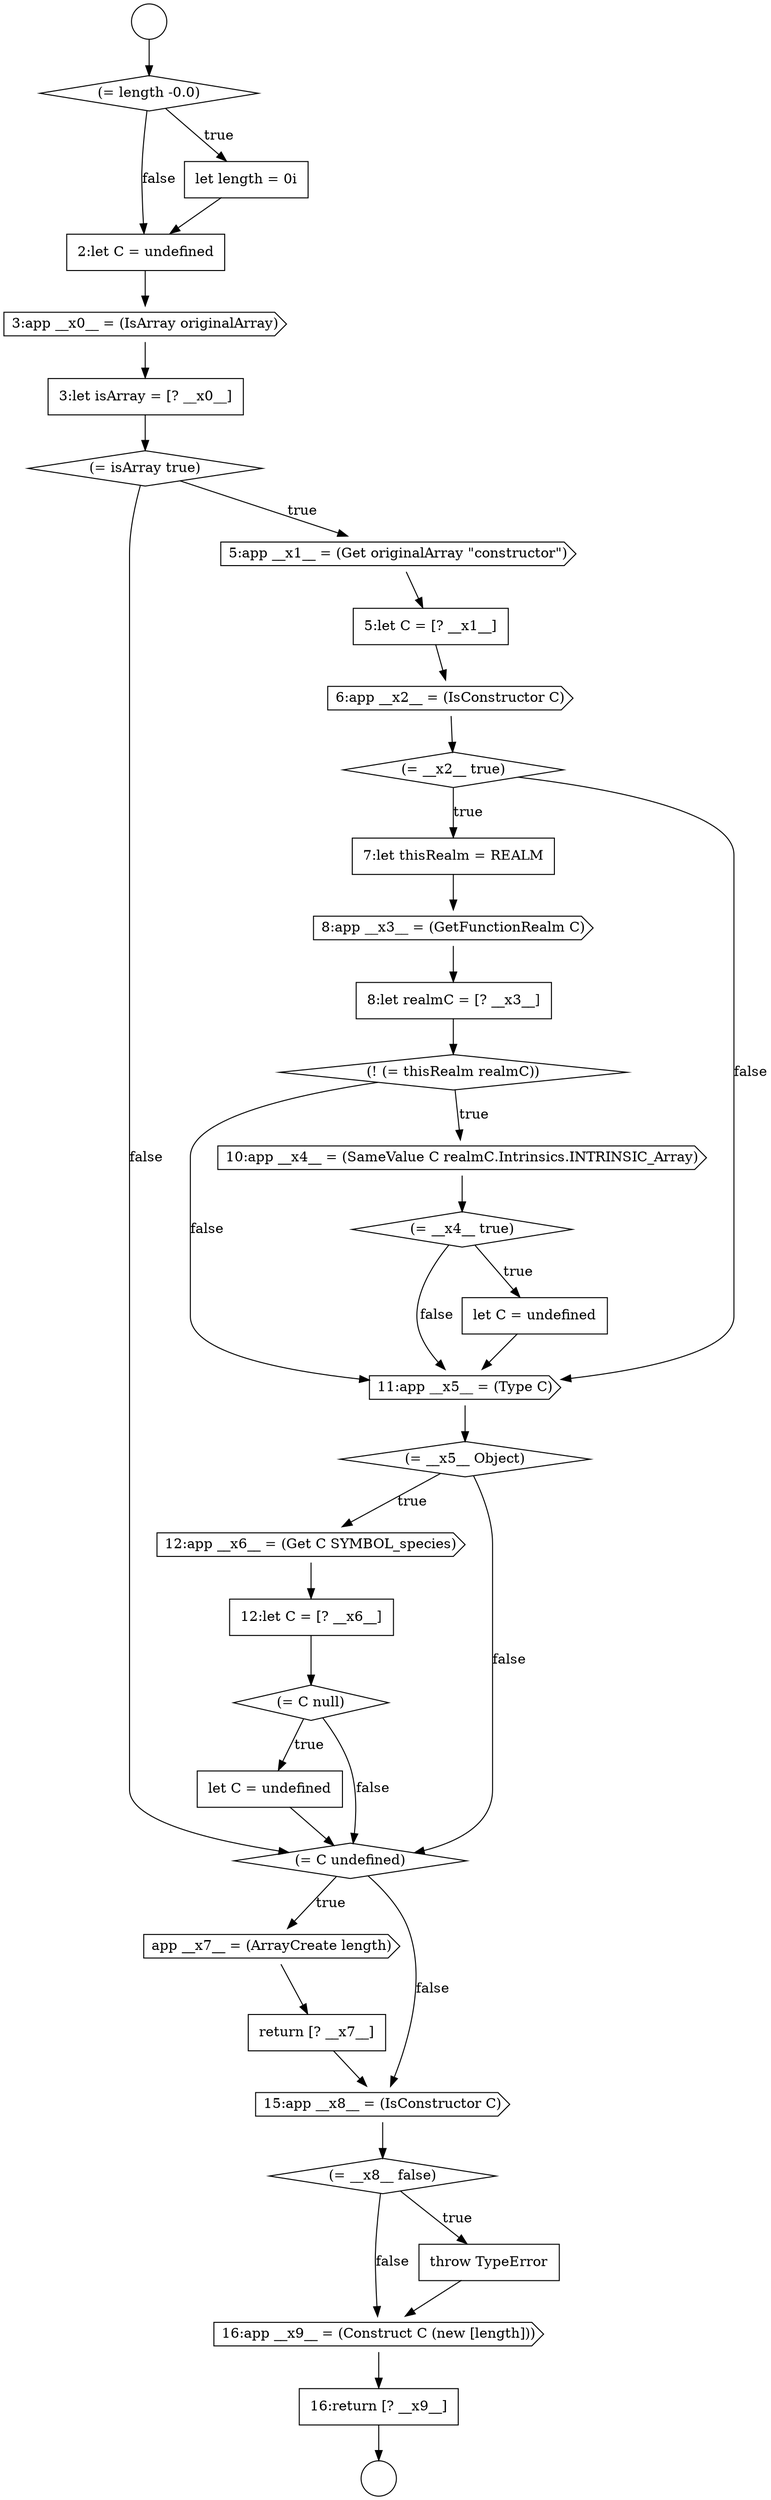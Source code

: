 digraph {
  node2131 [shape=none, margin=0, label=<<font color="black">
    <table border="0" cellborder="1" cellspacing="0" cellpadding="10">
      <tr><td align="left">5:let C = [? __x1__]</td></tr>
    </table>
  </font>> color="black" fillcolor="white" style=filled]
  node2136 [shape=none, margin=0, label=<<font color="black">
    <table border="0" cellborder="1" cellspacing="0" cellpadding="10">
      <tr><td align="left">8:let realmC = [? __x3__]</td></tr>
    </table>
  </font>> color="black" fillcolor="white" style=filled]
  node2126 [shape=none, margin=0, label=<<font color="black">
    <table border="0" cellborder="1" cellspacing="0" cellpadding="10">
      <tr><td align="left">2:let C = undefined</td></tr>
    </table>
  </font>> color="black" fillcolor="white" style=filled]
  node2122 [shape=circle label=" " color="black" fillcolor="white" style=filled]
  node2134 [shape=none, margin=0, label=<<font color="black">
    <table border="0" cellborder="1" cellspacing="0" cellpadding="10">
      <tr><td align="left">7:let thisRealm = REALM</td></tr>
    </table>
  </font>> color="black" fillcolor="white" style=filled]
  node2148 [shape=cds, label=<<font color="black">app __x7__ = (ArrayCreate length)</font>> color="black" fillcolor="white" style=filled]
  node2151 [shape=diamond, label=<<font color="black">(= __x8__ false)</font>> color="black" fillcolor="white" style=filled]
  node2129 [shape=diamond, label=<<font color="black">(= isArray true)</font>> color="black" fillcolor="white" style=filled]
  node2139 [shape=diamond, label=<<font color="black">(= __x4__ true)</font>> color="black" fillcolor="white" style=filled]
  node2124 [shape=diamond, label=<<font color="black">(= length -0.0)</font>> color="black" fillcolor="white" style=filled]
  node2143 [shape=cds, label=<<font color="black">12:app __x6__ = (Get C SYMBOL_species)</font>> color="black" fillcolor="white" style=filled]
  node2128 [shape=none, margin=0, label=<<font color="black">
    <table border="0" cellborder="1" cellspacing="0" cellpadding="10">
      <tr><td align="left">3:let isArray = [? __x0__]</td></tr>
    </table>
  </font>> color="black" fillcolor="white" style=filled]
  node2145 [shape=diamond, label=<<font color="black">(= C null)</font>> color="black" fillcolor="white" style=filled]
  node2141 [shape=cds, label=<<font color="black">11:app __x5__ = (Type C)</font>> color="black" fillcolor="white" style=filled]
  node2146 [shape=none, margin=0, label=<<font color="black">
    <table border="0" cellborder="1" cellspacing="0" cellpadding="10">
      <tr><td align="left">let C = undefined</td></tr>
    </table>
  </font>> color="black" fillcolor="white" style=filled]
  node2137 [shape=diamond, label=<<font color="black">(! (= thisRealm realmC))</font>> color="black" fillcolor="white" style=filled]
  node2154 [shape=none, margin=0, label=<<font color="black">
    <table border="0" cellborder="1" cellspacing="0" cellpadding="10">
      <tr><td align="left">16:return [? __x9__]</td></tr>
    </table>
  </font>> color="black" fillcolor="white" style=filled]
  node2133 [shape=diamond, label=<<font color="black">(= __x2__ true)</font>> color="black" fillcolor="white" style=filled]
  node2147 [shape=diamond, label=<<font color="black">(= C undefined)</font>> color="black" fillcolor="white" style=filled]
  node2150 [shape=cds, label=<<font color="black">15:app __x8__ = (IsConstructor C)</font>> color="black" fillcolor="white" style=filled]
  node2132 [shape=cds, label=<<font color="black">6:app __x2__ = (IsConstructor C)</font>> color="black" fillcolor="white" style=filled]
  node2125 [shape=none, margin=0, label=<<font color="black">
    <table border="0" cellborder="1" cellspacing="0" cellpadding="10">
      <tr><td align="left">let length = 0i</td></tr>
    </table>
  </font>> color="black" fillcolor="white" style=filled]
  node2153 [shape=cds, label=<<font color="black">16:app __x9__ = (Construct C (new [length]))</font>> color="black" fillcolor="white" style=filled]
  node2140 [shape=none, margin=0, label=<<font color="black">
    <table border="0" cellborder="1" cellspacing="0" cellpadding="10">
      <tr><td align="left">let C = undefined</td></tr>
    </table>
  </font>> color="black" fillcolor="white" style=filled]
  node2144 [shape=none, margin=0, label=<<font color="black">
    <table border="0" cellborder="1" cellspacing="0" cellpadding="10">
      <tr><td align="left">12:let C = [? __x6__]</td></tr>
    </table>
  </font>> color="black" fillcolor="white" style=filled]
  node2149 [shape=none, margin=0, label=<<font color="black">
    <table border="0" cellborder="1" cellspacing="0" cellpadding="10">
      <tr><td align="left">return [? __x7__]</td></tr>
    </table>
  </font>> color="black" fillcolor="white" style=filled]
  node2135 [shape=cds, label=<<font color="black">8:app __x3__ = (GetFunctionRealm C)</font>> color="black" fillcolor="white" style=filled]
  node2130 [shape=cds, label=<<font color="black">5:app __x1__ = (Get originalArray &quot;constructor&quot;)</font>> color="black" fillcolor="white" style=filled]
  node2152 [shape=none, margin=0, label=<<font color="black">
    <table border="0" cellborder="1" cellspacing="0" cellpadding="10">
      <tr><td align="left">throw TypeError</td></tr>
    </table>
  </font>> color="black" fillcolor="white" style=filled]
  node2142 [shape=diamond, label=<<font color="black">(= __x5__ Object)</font>> color="black" fillcolor="white" style=filled]
  node2123 [shape=circle label=" " color="black" fillcolor="white" style=filled]
  node2127 [shape=cds, label=<<font color="black">3:app __x0__ = (IsArray originalArray)</font>> color="black" fillcolor="white" style=filled]
  node2138 [shape=cds, label=<<font color="black">10:app __x4__ = (SameValue C realmC.Intrinsics.INTRINSIC_Array)</font>> color="black" fillcolor="white" style=filled]
  node2125 -> node2126 [ color="black"]
  node2136 -> node2137 [ color="black"]
  node2133 -> node2134 [label=<<font color="black">true</font>> color="black"]
  node2133 -> node2141 [label=<<font color="black">false</font>> color="black"]
  node2124 -> node2125 [label=<<font color="black">true</font>> color="black"]
  node2124 -> node2126 [label=<<font color="black">false</font>> color="black"]
  node2143 -> node2144 [ color="black"]
  node2128 -> node2129 [ color="black"]
  node2144 -> node2145 [ color="black"]
  node2138 -> node2139 [ color="black"]
  node2141 -> node2142 [ color="black"]
  node2142 -> node2143 [label=<<font color="black">true</font>> color="black"]
  node2142 -> node2147 [label=<<font color="black">false</font>> color="black"]
  node2152 -> node2153 [ color="black"]
  node2145 -> node2146 [label=<<font color="black">true</font>> color="black"]
  node2145 -> node2147 [label=<<font color="black">false</font>> color="black"]
  node2129 -> node2130 [label=<<font color="black">true</font>> color="black"]
  node2129 -> node2147 [label=<<font color="black">false</font>> color="black"]
  node2131 -> node2132 [ color="black"]
  node2135 -> node2136 [ color="black"]
  node2137 -> node2138 [label=<<font color="black">true</font>> color="black"]
  node2137 -> node2141 [label=<<font color="black">false</font>> color="black"]
  node2151 -> node2152 [label=<<font color="black">true</font>> color="black"]
  node2151 -> node2153 [label=<<font color="black">false</font>> color="black"]
  node2130 -> node2131 [ color="black"]
  node2140 -> node2141 [ color="black"]
  node2150 -> node2151 [ color="black"]
  node2154 -> node2123 [ color="black"]
  node2146 -> node2147 [ color="black"]
  node2139 -> node2140 [label=<<font color="black">true</font>> color="black"]
  node2139 -> node2141 [label=<<font color="black">false</font>> color="black"]
  node2127 -> node2128 [ color="black"]
  node2122 -> node2124 [ color="black"]
  node2132 -> node2133 [ color="black"]
  node2134 -> node2135 [ color="black"]
  node2148 -> node2149 [ color="black"]
  node2149 -> node2150 [ color="black"]
  node2153 -> node2154 [ color="black"]
  node2147 -> node2148 [label=<<font color="black">true</font>> color="black"]
  node2147 -> node2150 [label=<<font color="black">false</font>> color="black"]
  node2126 -> node2127 [ color="black"]
}
